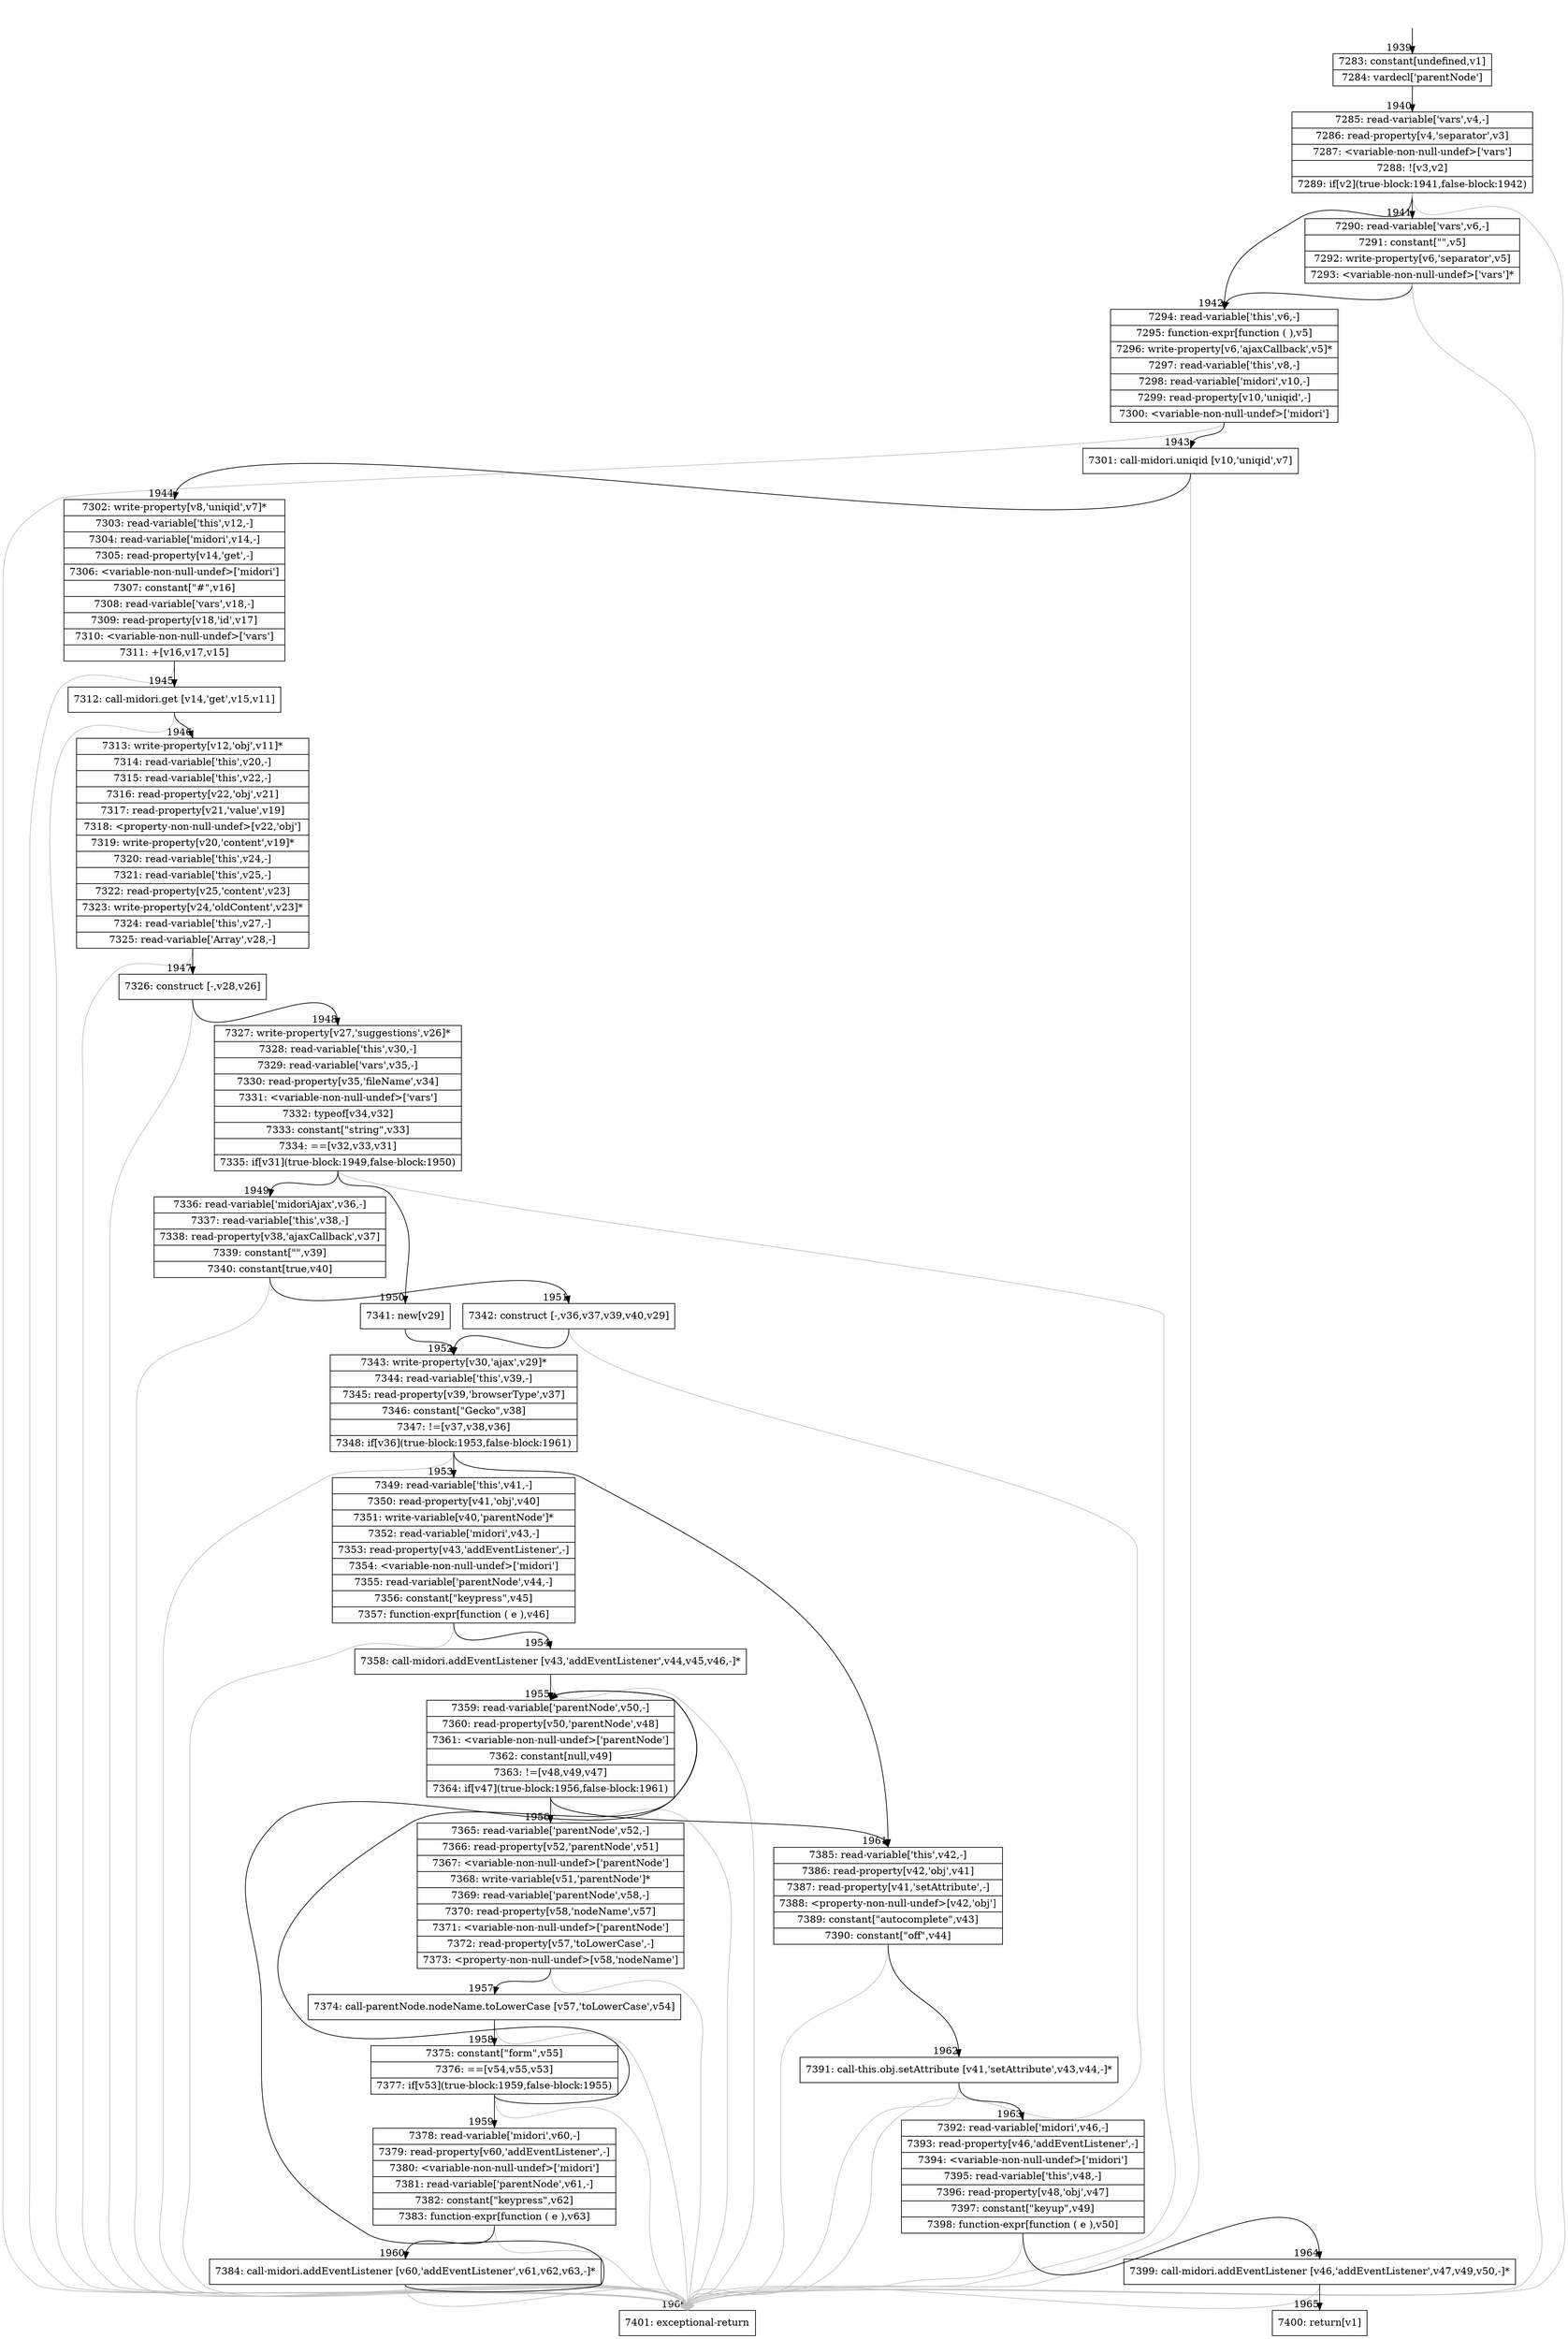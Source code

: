 digraph {
rankdir="TD"
BB_entry106[shape=none,label=""];
BB_entry106 -> BB1939 [tailport=s, headport=n, headlabel="    1939"]
BB1939 [shape=record label="{7283: constant[undefined,v1]|7284: vardecl['parentNode']}" ] 
BB1939 -> BB1940 [tailport=s, headport=n, headlabel="      1940"]
BB1940 [shape=record label="{7285: read-variable['vars',v4,-]|7286: read-property[v4,'separator',v3]|7287: \<variable-non-null-undef\>['vars']|7288: ![v3,v2]|7289: if[v2](true-block:1941,false-block:1942)}" ] 
BB1940 -> BB1941 [tailport=s, headport=n, headlabel="      1941"]
BB1940 -> BB1942 [tailport=s, headport=n, headlabel="      1942"]
BB1940 -> BB1966 [tailport=s, headport=n, color=gray, headlabel="      1966"]
BB1941 [shape=record label="{7290: read-variable['vars',v6,-]|7291: constant[\"\",v5]|7292: write-property[v6,'separator',v5]|7293: \<variable-non-null-undef\>['vars']*}" ] 
BB1941 -> BB1942 [tailport=s, headport=n]
BB1941 -> BB1966 [tailport=s, headport=n, color=gray]
BB1942 [shape=record label="{7294: read-variable['this',v6,-]|7295: function-expr[function ( ),v5]|7296: write-property[v6,'ajaxCallback',v5]*|7297: read-variable['this',v8,-]|7298: read-variable['midori',v10,-]|7299: read-property[v10,'uniqid',-]|7300: \<variable-non-null-undef\>['midori']}" ] 
BB1942 -> BB1943 [tailport=s, headport=n, headlabel="      1943"]
BB1942 -> BB1966 [tailport=s, headport=n, color=gray]
BB1943 [shape=record label="{7301: call-midori.uniqid [v10,'uniqid',v7]}" ] 
BB1943 -> BB1944 [tailport=s, headport=n, headlabel="      1944"]
BB1943 -> BB1966 [tailport=s, headport=n, color=gray]
BB1944 [shape=record label="{7302: write-property[v8,'uniqid',v7]*|7303: read-variable['this',v12,-]|7304: read-variable['midori',v14,-]|7305: read-property[v14,'get',-]|7306: \<variable-non-null-undef\>['midori']|7307: constant[\"#\",v16]|7308: read-variable['vars',v18,-]|7309: read-property[v18,'id',v17]|7310: \<variable-non-null-undef\>['vars']|7311: +[v16,v17,v15]}" ] 
BB1944 -> BB1945 [tailport=s, headport=n, headlabel="      1945"]
BB1944 -> BB1966 [tailport=s, headport=n, color=gray]
BB1945 [shape=record label="{7312: call-midori.get [v14,'get',v15,v11]}" ] 
BB1945 -> BB1946 [tailport=s, headport=n, headlabel="      1946"]
BB1945 -> BB1966 [tailport=s, headport=n, color=gray]
BB1946 [shape=record label="{7313: write-property[v12,'obj',v11]*|7314: read-variable['this',v20,-]|7315: read-variable['this',v22,-]|7316: read-property[v22,'obj',v21]|7317: read-property[v21,'value',v19]|7318: \<property-non-null-undef\>[v22,'obj']|7319: write-property[v20,'content',v19]*|7320: read-variable['this',v24,-]|7321: read-variable['this',v25,-]|7322: read-property[v25,'content',v23]|7323: write-property[v24,'oldContent',v23]*|7324: read-variable['this',v27,-]|7325: read-variable['Array',v28,-]}" ] 
BB1946 -> BB1947 [tailport=s, headport=n, headlabel="      1947"]
BB1946 -> BB1966 [tailport=s, headport=n, color=gray]
BB1947 [shape=record label="{7326: construct [-,v28,v26]}" ] 
BB1947 -> BB1948 [tailport=s, headport=n, headlabel="      1948"]
BB1947 -> BB1966 [tailport=s, headport=n, color=gray]
BB1948 [shape=record label="{7327: write-property[v27,'suggestions',v26]*|7328: read-variable['this',v30,-]|7329: read-variable['vars',v35,-]|7330: read-property[v35,'fileName',v34]|7331: \<variable-non-null-undef\>['vars']|7332: typeof[v34,v32]|7333: constant[\"string\",v33]|7334: ==[v32,v33,v31]|7335: if[v31](true-block:1949,false-block:1950)}" ] 
BB1948 -> BB1949 [tailport=s, headport=n, headlabel="      1949"]
BB1948 -> BB1950 [tailport=s, headport=n, headlabel="      1950"]
BB1948 -> BB1966 [tailport=s, headport=n, color=gray]
BB1949 [shape=record label="{7336: read-variable['midoriAjax',v36,-]|7337: read-variable['this',v38,-]|7338: read-property[v38,'ajaxCallback',v37]|7339: constant[\"\",v39]|7340: constant[true,v40]}" ] 
BB1949 -> BB1951 [tailport=s, headport=n, headlabel="      1951"]
BB1949 -> BB1966 [tailport=s, headport=n, color=gray]
BB1950 [shape=record label="{7341: new[v29]}" ] 
BB1950 -> BB1952 [tailport=s, headport=n, headlabel="      1952"]
BB1951 [shape=record label="{7342: construct [-,v36,v37,v39,v40,v29]}" ] 
BB1951 -> BB1952 [tailport=s, headport=n]
BB1951 -> BB1966 [tailport=s, headport=n, color=gray]
BB1952 [shape=record label="{7343: write-property[v30,'ajax',v29]*|7344: read-variable['this',v39,-]|7345: read-property[v39,'browserType',v37]|7346: constant[\"Gecko\",v38]|7347: !=[v37,v38,v36]|7348: if[v36](true-block:1953,false-block:1961)}" ] 
BB1952 -> BB1953 [tailport=s, headport=n, headlabel="      1953"]
BB1952 -> BB1961 [tailport=s, headport=n, headlabel="      1961"]
BB1952 -> BB1966 [tailport=s, headport=n, color=gray]
BB1953 [shape=record label="{7349: read-variable['this',v41,-]|7350: read-property[v41,'obj',v40]|7351: write-variable[v40,'parentNode']*|7352: read-variable['midori',v43,-]|7353: read-property[v43,'addEventListener',-]|7354: \<variable-non-null-undef\>['midori']|7355: read-variable['parentNode',v44,-]|7356: constant[\"keypress\",v45]|7357: function-expr[function ( e ),v46]}" ] 
BB1953 -> BB1954 [tailport=s, headport=n, headlabel="      1954"]
BB1953 -> BB1966 [tailport=s, headport=n, color=gray]
BB1954 [shape=record label="{7358: call-midori.addEventListener [v43,'addEventListener',v44,v45,v46,-]*}" ] 
BB1954 -> BB1955 [tailport=s, headport=n, headlabel="      1955"]
BB1954 -> BB1966 [tailport=s, headport=n, color=gray]
BB1955 [shape=record label="{7359: read-variable['parentNode',v50,-]|7360: read-property[v50,'parentNode',v48]|7361: \<variable-non-null-undef\>['parentNode']|7362: constant[null,v49]|7363: !=[v48,v49,v47]|7364: if[v47](true-block:1956,false-block:1961)}" ] 
BB1955 -> BB1956 [tailport=s, headport=n, headlabel="      1956"]
BB1955 -> BB1961 [tailport=s, headport=n]
BB1955 -> BB1966 [tailport=s, headport=n, color=gray]
BB1956 [shape=record label="{7365: read-variable['parentNode',v52,-]|7366: read-property[v52,'parentNode',v51]|7367: \<variable-non-null-undef\>['parentNode']|7368: write-variable[v51,'parentNode']*|7369: read-variable['parentNode',v58,-]|7370: read-property[v58,'nodeName',v57]|7371: \<variable-non-null-undef\>['parentNode']|7372: read-property[v57,'toLowerCase',-]|7373: \<property-non-null-undef\>[v58,'nodeName']}" ] 
BB1956 -> BB1957 [tailport=s, headport=n, headlabel="      1957"]
BB1956 -> BB1966 [tailport=s, headport=n, color=gray]
BB1957 [shape=record label="{7374: call-parentNode.nodeName.toLowerCase [v57,'toLowerCase',v54]}" ] 
BB1957 -> BB1958 [tailport=s, headport=n, headlabel="      1958"]
BB1957 -> BB1966 [tailport=s, headport=n, color=gray]
BB1958 [shape=record label="{7375: constant[\"form\",v55]|7376: ==[v54,v55,v53]|7377: if[v53](true-block:1959,false-block:1955)}" ] 
BB1958 -> BB1959 [tailport=s, headport=n, headlabel="      1959"]
BB1958 -> BB1955 [tailport=s, headport=n]
BB1958 -> BB1966 [tailport=s, headport=n, color=gray]
BB1959 [shape=record label="{7378: read-variable['midori',v60,-]|7379: read-property[v60,'addEventListener',-]|7380: \<variable-non-null-undef\>['midori']|7381: read-variable['parentNode',v61,-]|7382: constant[\"keypress\",v62]|7383: function-expr[function ( e ),v63]}" ] 
BB1959 -> BB1960 [tailport=s, headport=n, headlabel="      1960"]
BB1959 -> BB1966 [tailport=s, headport=n, color=gray]
BB1960 [shape=record label="{7384: call-midori.addEventListener [v60,'addEventListener',v61,v62,v63,-]*}" ] 
BB1960 -> BB1955 [tailport=s, headport=n]
BB1960 -> BB1966 [tailport=s, headport=n, color=gray]
BB1961 [shape=record label="{7385: read-variable['this',v42,-]|7386: read-property[v42,'obj',v41]|7387: read-property[v41,'setAttribute',-]|7388: \<property-non-null-undef\>[v42,'obj']|7389: constant[\"autocomplete\",v43]|7390: constant[\"off\",v44]}" ] 
BB1961 -> BB1962 [tailport=s, headport=n, headlabel="      1962"]
BB1961 -> BB1966 [tailport=s, headport=n, color=gray]
BB1962 [shape=record label="{7391: call-this.obj.setAttribute [v41,'setAttribute',v43,v44,-]*}" ] 
BB1962 -> BB1963 [tailport=s, headport=n, headlabel="      1963"]
BB1962 -> BB1966 [tailport=s, headport=n, color=gray]
BB1963 [shape=record label="{7392: read-variable['midori',v46,-]|7393: read-property[v46,'addEventListener',-]|7394: \<variable-non-null-undef\>['midori']|7395: read-variable['this',v48,-]|7396: read-property[v48,'obj',v47]|7397: constant[\"keyup\",v49]|7398: function-expr[function ( e ),v50]}" ] 
BB1963 -> BB1964 [tailport=s, headport=n, headlabel="      1964"]
BB1963 -> BB1966 [tailport=s, headport=n, color=gray]
BB1964 [shape=record label="{7399: call-midori.addEventListener [v46,'addEventListener',v47,v49,v50,-]*}" ] 
BB1964 -> BB1965 [tailport=s, headport=n, headlabel="      1965"]
BB1964 -> BB1966 [tailport=s, headport=n, color=gray]
BB1965 [shape=record label="{7400: return[v1]}" ] 
BB1966 [shape=record label="{7401: exceptional-return}" ] 
//#$~ 1442
}
